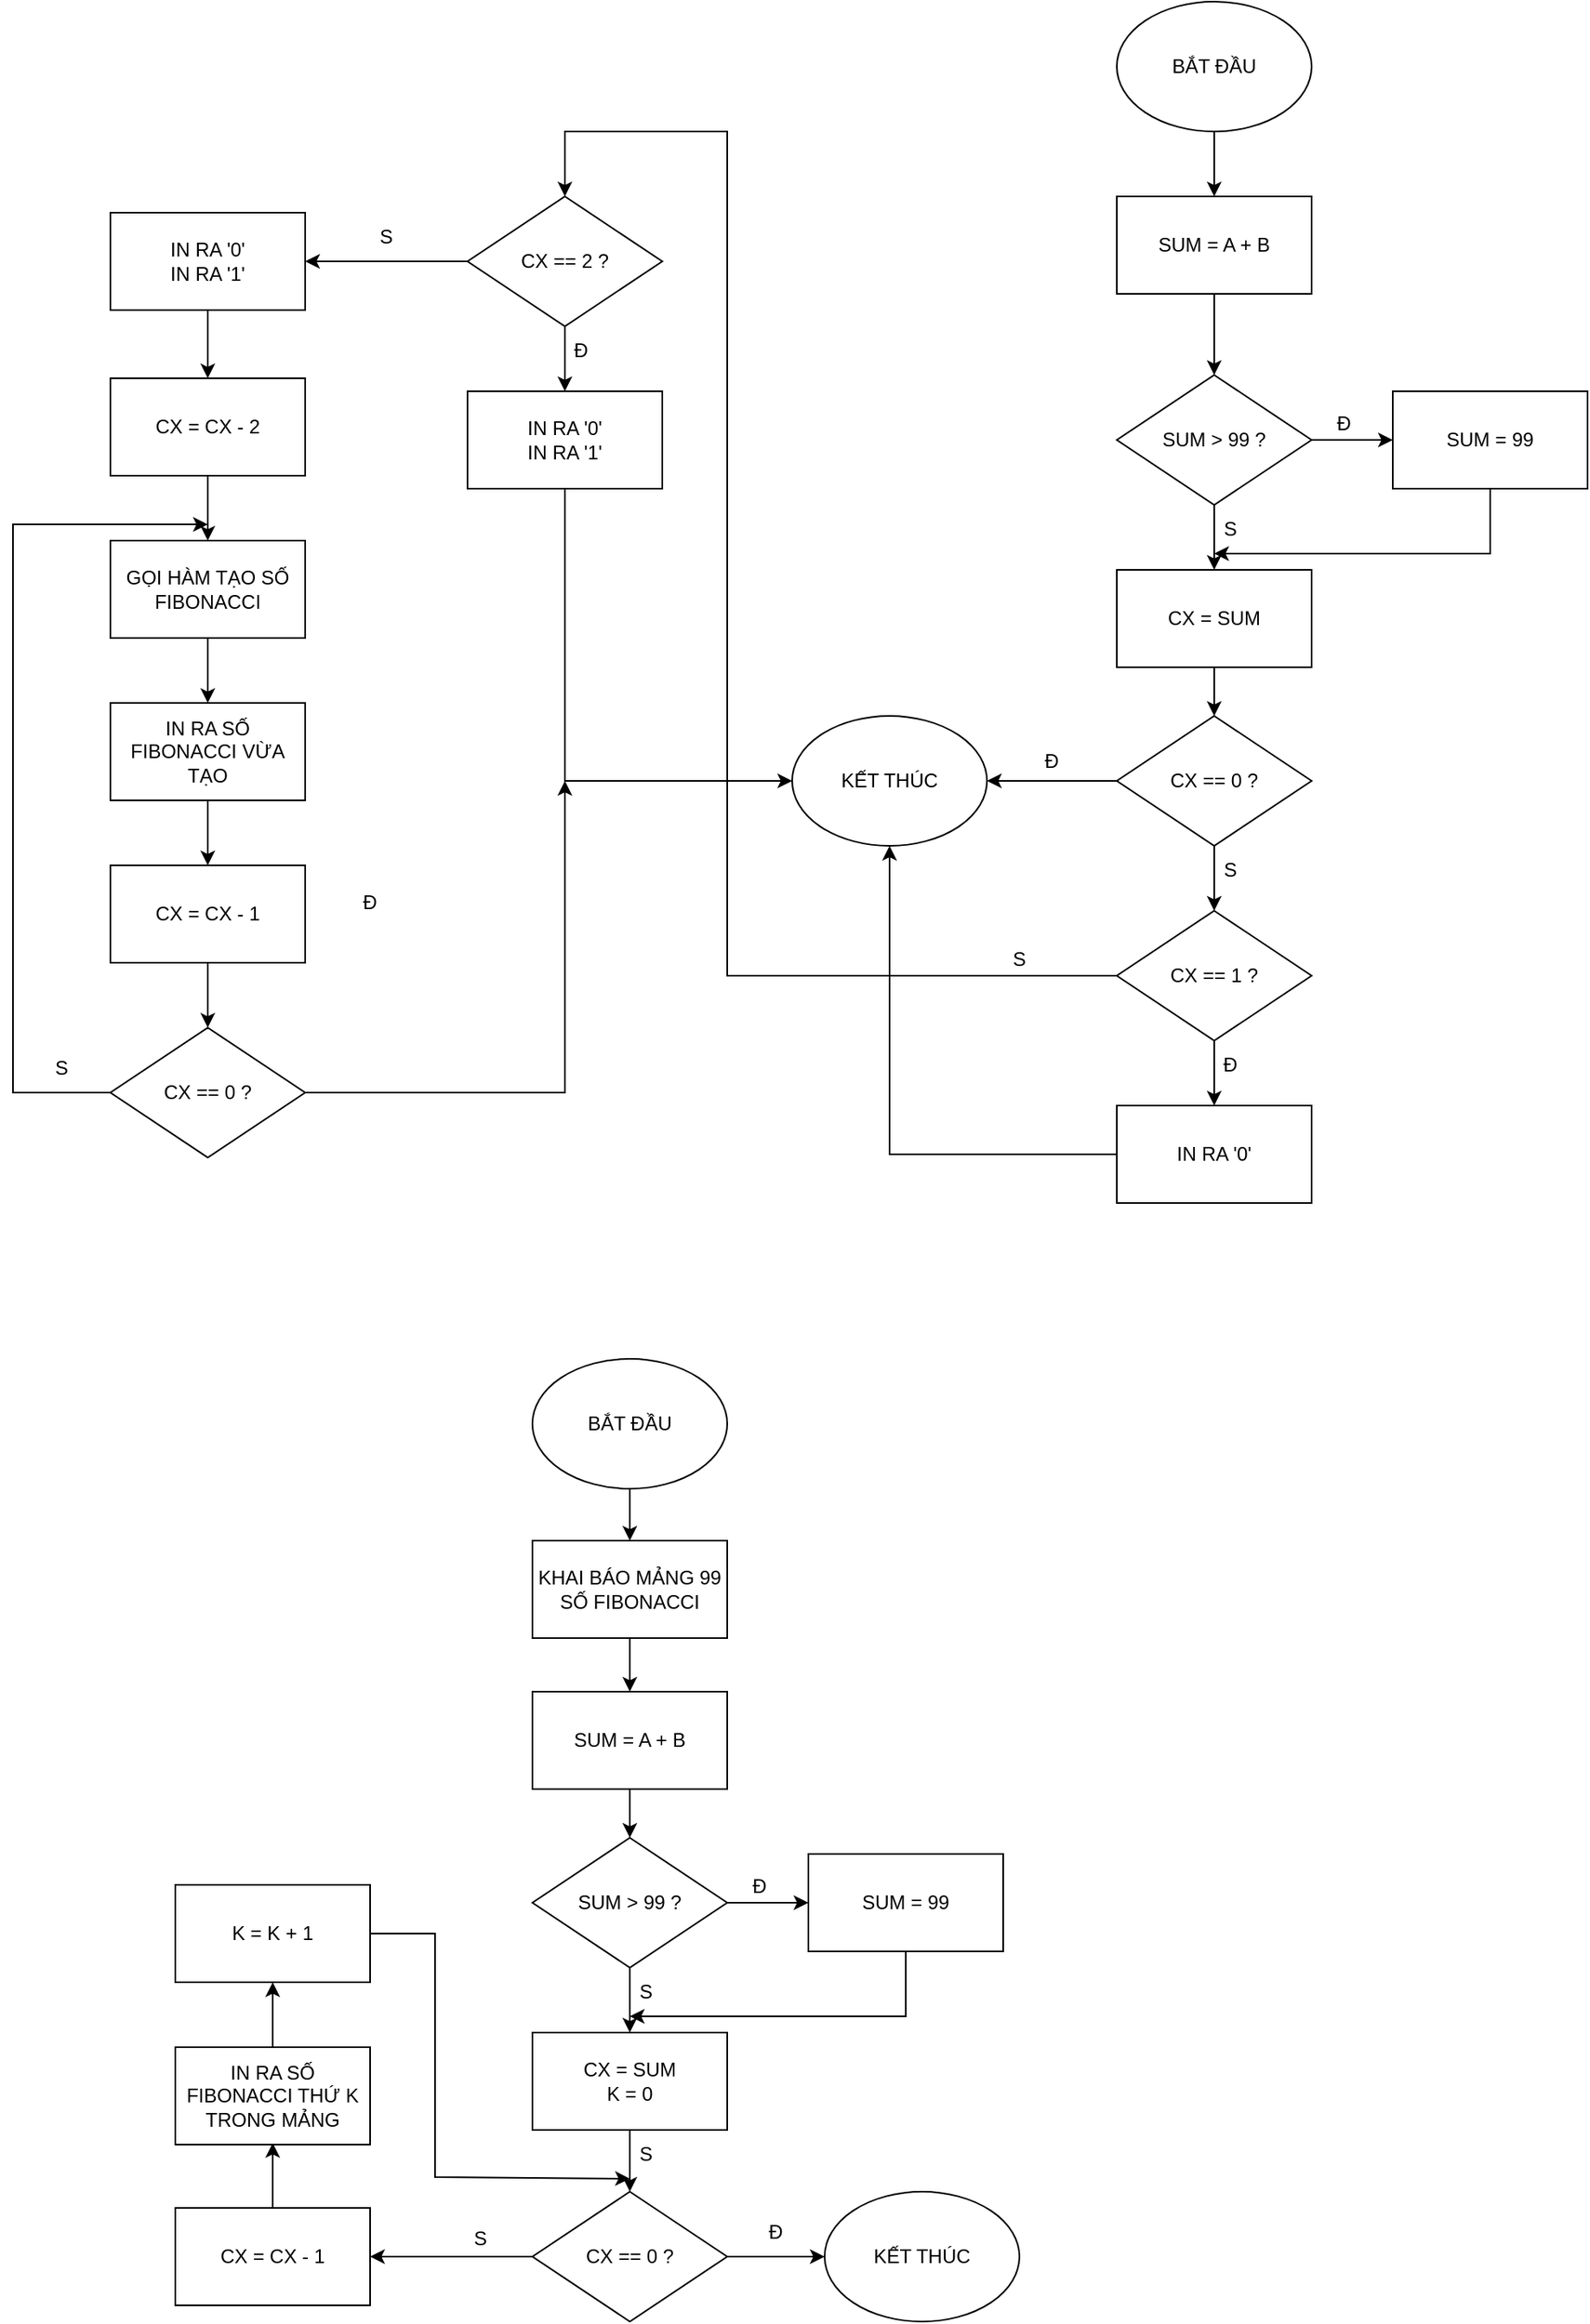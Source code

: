 <mxfile version="21.3.8" type="device">
  <diagram name="Page-1" id="SVi5FShMbRa7AyqZs3OI">
    <mxGraphModel dx="1802" dy="588" grid="0" gridSize="10" guides="1" tooltips="1" connect="1" arrows="1" fold="1" page="0" pageScale="1" pageWidth="850" pageHeight="1100" math="0" shadow="0">
      <root>
        <mxCell id="0" />
        <mxCell id="1" parent="0" />
        <mxCell id="hDQDMkJHSNXNfuazcBaG-10" value="" style="edgeStyle=orthogonalEdgeStyle;rounded=0;orthogonalLoop=1;jettySize=auto;html=1;" edge="1" parent="1" source="hDQDMkJHSNXNfuazcBaG-1" target="hDQDMkJHSNXNfuazcBaG-2">
          <mxGeometry relative="1" as="geometry" />
        </mxCell>
        <mxCell id="hDQDMkJHSNXNfuazcBaG-1" value="BẮT ĐẦU" style="ellipse;whiteSpace=wrap;html=1;" vertex="1" parent="1">
          <mxGeometry x="340" y="40" width="120" height="80" as="geometry" />
        </mxCell>
        <mxCell id="hDQDMkJHSNXNfuazcBaG-9" value="" style="edgeStyle=orthogonalEdgeStyle;rounded=0;orthogonalLoop=1;jettySize=auto;html=1;" edge="1" parent="1" source="hDQDMkJHSNXNfuazcBaG-2" target="hDQDMkJHSNXNfuazcBaG-3">
          <mxGeometry relative="1" as="geometry" />
        </mxCell>
        <mxCell id="hDQDMkJHSNXNfuazcBaG-2" value="SUM = A + B" style="rounded=0;whiteSpace=wrap;html=1;" vertex="1" parent="1">
          <mxGeometry x="340" y="160" width="120" height="60" as="geometry" />
        </mxCell>
        <mxCell id="hDQDMkJHSNXNfuazcBaG-7" value="" style="edgeStyle=orthogonalEdgeStyle;rounded=0;orthogonalLoop=1;jettySize=auto;html=1;" edge="1" parent="1" source="hDQDMkJHSNXNfuazcBaG-3" target="hDQDMkJHSNXNfuazcBaG-6">
          <mxGeometry relative="1" as="geometry" />
        </mxCell>
        <mxCell id="hDQDMkJHSNXNfuazcBaG-8" value="" style="edgeStyle=orthogonalEdgeStyle;rounded=0;orthogonalLoop=1;jettySize=auto;html=1;" edge="1" parent="1" source="hDQDMkJHSNXNfuazcBaG-3" target="hDQDMkJHSNXNfuazcBaG-4">
          <mxGeometry relative="1" as="geometry" />
        </mxCell>
        <mxCell id="hDQDMkJHSNXNfuazcBaG-3" value="SUM &amp;gt; 99 ?" style="rhombus;whiteSpace=wrap;html=1;" vertex="1" parent="1">
          <mxGeometry x="340" y="270" width="120" height="80" as="geometry" />
        </mxCell>
        <mxCell id="hDQDMkJHSNXNfuazcBaG-19" value="" style="edgeStyle=orthogonalEdgeStyle;rounded=0;orthogonalLoop=1;jettySize=auto;html=1;" edge="1" parent="1" source="hDQDMkJHSNXNfuazcBaG-4" target="hDQDMkJHSNXNfuazcBaG-5">
          <mxGeometry relative="1" as="geometry" />
        </mxCell>
        <mxCell id="hDQDMkJHSNXNfuazcBaG-4" value="CX = SUM" style="rounded=0;whiteSpace=wrap;html=1;" vertex="1" parent="1">
          <mxGeometry x="340" y="390" width="120" height="60" as="geometry" />
        </mxCell>
        <mxCell id="hDQDMkJHSNXNfuazcBaG-20" value="" style="edgeStyle=orthogonalEdgeStyle;rounded=0;orthogonalLoop=1;jettySize=auto;html=1;" edge="1" parent="1" source="hDQDMkJHSNXNfuazcBaG-5" target="hDQDMkJHSNXNfuazcBaG-12">
          <mxGeometry relative="1" as="geometry" />
        </mxCell>
        <mxCell id="hDQDMkJHSNXNfuazcBaG-21" value="" style="edgeStyle=orthogonalEdgeStyle;rounded=0;orthogonalLoop=1;jettySize=auto;html=1;" edge="1" parent="1" source="hDQDMkJHSNXNfuazcBaG-5" target="hDQDMkJHSNXNfuazcBaG-14">
          <mxGeometry relative="1" as="geometry" />
        </mxCell>
        <mxCell id="hDQDMkJHSNXNfuazcBaG-5" value="CX == 0 ?" style="rhombus;whiteSpace=wrap;html=1;" vertex="1" parent="1">
          <mxGeometry x="340" y="480" width="120" height="80" as="geometry" />
        </mxCell>
        <mxCell id="hDQDMkJHSNXNfuazcBaG-6" value="SUM = 99" style="rounded=0;whiteSpace=wrap;html=1;" vertex="1" parent="1">
          <mxGeometry x="510" y="280" width="120" height="60" as="geometry" />
        </mxCell>
        <mxCell id="hDQDMkJHSNXNfuazcBaG-11" value="" style="endArrow=classic;html=1;rounded=0;exitX=0.5;exitY=1;exitDx=0;exitDy=0;" edge="1" parent="1" source="hDQDMkJHSNXNfuazcBaG-6">
          <mxGeometry width="50" height="50" relative="1" as="geometry">
            <mxPoint x="400" y="310" as="sourcePoint" />
            <mxPoint x="400" y="380" as="targetPoint" />
            <Array as="points">
              <mxPoint x="570" y="380" />
            </Array>
          </mxGeometry>
        </mxCell>
        <mxCell id="hDQDMkJHSNXNfuazcBaG-12" value="KẾT THÚC" style="ellipse;whiteSpace=wrap;html=1;" vertex="1" parent="1">
          <mxGeometry x="140" y="480" width="120" height="80" as="geometry" />
        </mxCell>
        <mxCell id="hDQDMkJHSNXNfuazcBaG-22" value="" style="edgeStyle=orthogonalEdgeStyle;rounded=0;orthogonalLoop=1;jettySize=auto;html=1;" edge="1" parent="1" source="hDQDMkJHSNXNfuazcBaG-14" target="hDQDMkJHSNXNfuazcBaG-15">
          <mxGeometry relative="1" as="geometry" />
        </mxCell>
        <mxCell id="hDQDMkJHSNXNfuazcBaG-14" value="CX == 1 ?" style="rhombus;whiteSpace=wrap;html=1;" vertex="1" parent="1">
          <mxGeometry x="340" y="600" width="120" height="80" as="geometry" />
        </mxCell>
        <mxCell id="hDQDMkJHSNXNfuazcBaG-15" value="IN RA &#39;0&#39;" style="rounded=0;whiteSpace=wrap;html=1;" vertex="1" parent="1">
          <mxGeometry x="340" y="720" width="120" height="60" as="geometry" />
        </mxCell>
        <mxCell id="hDQDMkJHSNXNfuazcBaG-24" value="" style="edgeStyle=orthogonalEdgeStyle;rounded=0;orthogonalLoop=1;jettySize=auto;html=1;" edge="1" parent="1" source="hDQDMkJHSNXNfuazcBaG-17" target="hDQDMkJHSNXNfuazcBaG-18">
          <mxGeometry relative="1" as="geometry" />
        </mxCell>
        <mxCell id="hDQDMkJHSNXNfuazcBaG-55" value="" style="edgeStyle=orthogonalEdgeStyle;rounded=0;orthogonalLoop=1;jettySize=auto;html=1;" edge="1" parent="1" source="hDQDMkJHSNXNfuazcBaG-17" target="hDQDMkJHSNXNfuazcBaG-53">
          <mxGeometry relative="1" as="geometry" />
        </mxCell>
        <mxCell id="hDQDMkJHSNXNfuazcBaG-17" value="CX == 2 ?" style="rhombus;whiteSpace=wrap;html=1;" vertex="1" parent="1">
          <mxGeometry x="-60" y="160" width="120" height="80" as="geometry" />
        </mxCell>
        <mxCell id="hDQDMkJHSNXNfuazcBaG-18" value="IN RA &#39;0&#39;&lt;br&gt;IN RA &#39;1&#39;" style="rounded=0;whiteSpace=wrap;html=1;" vertex="1" parent="1">
          <mxGeometry x="-60" y="280" width="120" height="60" as="geometry" />
        </mxCell>
        <mxCell id="hDQDMkJHSNXNfuazcBaG-25" value="" style="endArrow=classic;html=1;rounded=0;exitX=0;exitY=0.5;exitDx=0;exitDy=0;entryX=0.5;entryY=0;entryDx=0;entryDy=0;" edge="1" parent="1" source="hDQDMkJHSNXNfuazcBaG-14" target="hDQDMkJHSNXNfuazcBaG-17">
          <mxGeometry width="50" height="50" relative="1" as="geometry">
            <mxPoint x="400" y="560" as="sourcePoint" />
            <mxPoint x="270" y="750" as="targetPoint" />
            <Array as="points">
              <mxPoint x="270" y="640" />
              <mxPoint x="100" y="640" />
              <mxPoint x="100" y="120" />
              <mxPoint y="120" />
            </Array>
          </mxGeometry>
        </mxCell>
        <mxCell id="hDQDMkJHSNXNfuazcBaG-26" value="" style="endArrow=classic;html=1;rounded=0;exitX=0;exitY=0.5;exitDx=0;exitDy=0;entryX=0.5;entryY=1;entryDx=0;entryDy=0;" edge="1" parent="1" source="hDQDMkJHSNXNfuazcBaG-15" target="hDQDMkJHSNXNfuazcBaG-12">
          <mxGeometry width="50" height="50" relative="1" as="geometry">
            <mxPoint x="400" y="560" as="sourcePoint" />
            <mxPoint x="450" y="510" as="targetPoint" />
            <Array as="points">
              <mxPoint x="200" y="750" />
            </Array>
          </mxGeometry>
        </mxCell>
        <mxCell id="hDQDMkJHSNXNfuazcBaG-27" value="" style="endArrow=classic;html=1;rounded=0;exitX=0.5;exitY=1;exitDx=0;exitDy=0;entryX=0;entryY=0.5;entryDx=0;entryDy=0;" edge="1" parent="1" source="hDQDMkJHSNXNfuazcBaG-18" target="hDQDMkJHSNXNfuazcBaG-12">
          <mxGeometry width="50" height="50" relative="1" as="geometry">
            <mxPoint x="400" y="270" as="sourcePoint" />
            <mxPoint y="520.8" as="targetPoint" />
            <Array as="points">
              <mxPoint y="520" />
            </Array>
          </mxGeometry>
        </mxCell>
        <mxCell id="hDQDMkJHSNXNfuazcBaG-37" value="" style="edgeStyle=orthogonalEdgeStyle;rounded=0;orthogonalLoop=1;jettySize=auto;html=1;" edge="1" parent="1" source="hDQDMkJHSNXNfuazcBaG-28" target="hDQDMkJHSNXNfuazcBaG-29">
          <mxGeometry relative="1" as="geometry" />
        </mxCell>
        <mxCell id="hDQDMkJHSNXNfuazcBaG-28" value="GỌI HÀM TẠO SỐ FIBONACCI" style="rounded=0;whiteSpace=wrap;html=1;" vertex="1" parent="1">
          <mxGeometry x="-280" y="372" width="120" height="60" as="geometry" />
        </mxCell>
        <mxCell id="hDQDMkJHSNXNfuazcBaG-38" value="" style="edgeStyle=orthogonalEdgeStyle;rounded=0;orthogonalLoop=1;jettySize=auto;html=1;" edge="1" parent="1" source="hDQDMkJHSNXNfuazcBaG-29" target="hDQDMkJHSNXNfuazcBaG-34">
          <mxGeometry relative="1" as="geometry" />
        </mxCell>
        <mxCell id="hDQDMkJHSNXNfuazcBaG-29" value="IN RA SỐ FIBONACCI VỪA TẠO" style="rounded=0;whiteSpace=wrap;html=1;" vertex="1" parent="1">
          <mxGeometry x="-280" y="472" width="120" height="60" as="geometry" />
        </mxCell>
        <mxCell id="hDQDMkJHSNXNfuazcBaG-30" value="CX == 0 ?" style="rhombus;whiteSpace=wrap;html=1;" vertex="1" parent="1">
          <mxGeometry x="-280" y="672" width="120" height="80" as="geometry" />
        </mxCell>
        <mxCell id="hDQDMkJHSNXNfuazcBaG-36" value="" style="edgeStyle=orthogonalEdgeStyle;rounded=0;orthogonalLoop=1;jettySize=auto;html=1;" edge="1" parent="1" source="hDQDMkJHSNXNfuazcBaG-31" target="hDQDMkJHSNXNfuazcBaG-28">
          <mxGeometry relative="1" as="geometry" />
        </mxCell>
        <mxCell id="hDQDMkJHSNXNfuazcBaG-31" value="CX = CX - 2" style="rounded=0;whiteSpace=wrap;html=1;" vertex="1" parent="1">
          <mxGeometry x="-280" y="272" width="120" height="60" as="geometry" />
        </mxCell>
        <mxCell id="hDQDMkJHSNXNfuazcBaG-39" value="" style="edgeStyle=orthogonalEdgeStyle;rounded=0;orthogonalLoop=1;jettySize=auto;html=1;" edge="1" parent="1" source="hDQDMkJHSNXNfuazcBaG-34" target="hDQDMkJHSNXNfuazcBaG-30">
          <mxGeometry relative="1" as="geometry" />
        </mxCell>
        <mxCell id="hDQDMkJHSNXNfuazcBaG-34" value="CX = CX - 1" style="rounded=0;whiteSpace=wrap;html=1;" vertex="1" parent="1">
          <mxGeometry x="-280" y="572" width="120" height="60" as="geometry" />
        </mxCell>
        <mxCell id="hDQDMkJHSNXNfuazcBaG-40" value="" style="endArrow=classic;html=1;rounded=0;exitX=0;exitY=0.5;exitDx=0;exitDy=0;" edge="1" parent="1" source="hDQDMkJHSNXNfuazcBaG-30">
          <mxGeometry width="50" height="50" relative="1" as="geometry">
            <mxPoint x="-170" y="522" as="sourcePoint" />
            <mxPoint x="-220" y="362" as="targetPoint" />
            <Array as="points">
              <mxPoint x="-340" y="712" />
              <mxPoint x="-340" y="362" />
            </Array>
          </mxGeometry>
        </mxCell>
        <mxCell id="hDQDMkJHSNXNfuazcBaG-41" value="" style="endArrow=classic;html=1;rounded=0;exitX=1;exitY=0.5;exitDx=0;exitDy=0;" edge="1" parent="1" source="hDQDMkJHSNXNfuazcBaG-30">
          <mxGeometry width="50" height="50" relative="1" as="geometry">
            <mxPoint x="-170" y="420" as="sourcePoint" />
            <mxPoint y="520" as="targetPoint" />
            <Array as="points">
              <mxPoint y="712" />
              <mxPoint y="610" />
            </Array>
          </mxGeometry>
        </mxCell>
        <mxCell id="hDQDMkJHSNXNfuazcBaG-42" value="S" style="text;html=1;strokeColor=none;fillColor=none;align=center;verticalAlign=middle;whiteSpace=wrap;rounded=0;" vertex="1" parent="1">
          <mxGeometry x="-140" y="170" width="60" height="30" as="geometry" />
        </mxCell>
        <mxCell id="hDQDMkJHSNXNfuazcBaG-43" value="Đ" style="text;html=1;strokeColor=none;fillColor=none;align=center;verticalAlign=middle;whiteSpace=wrap;rounded=0;" vertex="1" parent="1">
          <mxGeometry x="-20" y="240" width="60" height="30" as="geometry" />
        </mxCell>
        <mxCell id="hDQDMkJHSNXNfuazcBaG-44" value="Đ" style="text;html=1;strokeColor=none;fillColor=none;align=center;verticalAlign=middle;whiteSpace=wrap;rounded=0;" vertex="1" parent="1">
          <mxGeometry x="-150" y="580" width="60" height="30" as="geometry" />
        </mxCell>
        <mxCell id="hDQDMkJHSNXNfuazcBaG-45" value="S" style="text;html=1;strokeColor=none;fillColor=none;align=center;verticalAlign=middle;whiteSpace=wrap;rounded=0;" vertex="1" parent="1">
          <mxGeometry x="-340" y="682" width="60" height="30" as="geometry" />
        </mxCell>
        <mxCell id="hDQDMkJHSNXNfuazcBaG-46" value="S" style="text;html=1;strokeColor=none;fillColor=none;align=center;verticalAlign=middle;whiteSpace=wrap;rounded=0;" vertex="1" parent="1">
          <mxGeometry x="390" y="350" width="40" height="30" as="geometry" />
        </mxCell>
        <mxCell id="hDQDMkJHSNXNfuazcBaG-47" value="Đ" style="text;html=1;strokeColor=none;fillColor=none;align=center;verticalAlign=middle;whiteSpace=wrap;rounded=0;" vertex="1" parent="1">
          <mxGeometry x="450" y="285" width="60" height="30" as="geometry" />
        </mxCell>
        <mxCell id="hDQDMkJHSNXNfuazcBaG-48" value="S" style="text;html=1;strokeColor=none;fillColor=none;align=center;verticalAlign=middle;whiteSpace=wrap;rounded=0;" vertex="1" parent="1">
          <mxGeometry x="380" y="560" width="60" height="30" as="geometry" />
        </mxCell>
        <mxCell id="hDQDMkJHSNXNfuazcBaG-49" value="Đ" style="text;html=1;strokeColor=none;fillColor=none;align=center;verticalAlign=middle;whiteSpace=wrap;rounded=0;" vertex="1" parent="1">
          <mxGeometry x="270" y="500" width="60" height="15" as="geometry" />
        </mxCell>
        <mxCell id="hDQDMkJHSNXNfuazcBaG-50" value="S" style="text;html=1;strokeColor=none;fillColor=none;align=center;verticalAlign=middle;whiteSpace=wrap;rounded=0;" vertex="1" parent="1">
          <mxGeometry x="250" y="620" width="60" height="20" as="geometry" />
        </mxCell>
        <mxCell id="hDQDMkJHSNXNfuazcBaG-51" value="Đ" style="text;html=1;strokeColor=none;fillColor=none;align=center;verticalAlign=middle;whiteSpace=wrap;rounded=0;" vertex="1" parent="1">
          <mxGeometry x="380" y="680" width="60" height="30" as="geometry" />
        </mxCell>
        <mxCell id="hDQDMkJHSNXNfuazcBaG-56" value="" style="edgeStyle=orthogonalEdgeStyle;rounded=0;orthogonalLoop=1;jettySize=auto;html=1;" edge="1" parent="1" source="hDQDMkJHSNXNfuazcBaG-53" target="hDQDMkJHSNXNfuazcBaG-31">
          <mxGeometry relative="1" as="geometry" />
        </mxCell>
        <mxCell id="hDQDMkJHSNXNfuazcBaG-53" value="IN RA &#39;0&#39;&lt;br&gt;IN RA &#39;1&#39;" style="rounded=0;whiteSpace=wrap;html=1;" vertex="1" parent="1">
          <mxGeometry x="-280" y="170" width="120" height="60" as="geometry" />
        </mxCell>
        <mxCell id="hDQDMkJHSNXNfuazcBaG-72" value="" style="edgeStyle=orthogonalEdgeStyle;rounded=0;orthogonalLoop=1;jettySize=auto;html=1;" edge="1" parent="1" source="hDQDMkJHSNXNfuazcBaG-59" target="hDQDMkJHSNXNfuazcBaG-71">
          <mxGeometry relative="1" as="geometry" />
        </mxCell>
        <mxCell id="hDQDMkJHSNXNfuazcBaG-59" value="BẮT ĐẦU" style="ellipse;whiteSpace=wrap;html=1;" vertex="1" parent="1">
          <mxGeometry x="-20" y="876" width="120" height="80" as="geometry" />
        </mxCell>
        <mxCell id="hDQDMkJHSNXNfuazcBaG-60" value="" style="edgeStyle=orthogonalEdgeStyle;rounded=0;orthogonalLoop=1;jettySize=auto;html=1;" edge="1" parent="1" source="hDQDMkJHSNXNfuazcBaG-61" target="hDQDMkJHSNXNfuazcBaG-64">
          <mxGeometry relative="1" as="geometry" />
        </mxCell>
        <mxCell id="hDQDMkJHSNXNfuazcBaG-61" value="SUM = A + B" style="rounded=0;whiteSpace=wrap;html=1;" vertex="1" parent="1">
          <mxGeometry x="-20" y="1081" width="120" height="60" as="geometry" />
        </mxCell>
        <mxCell id="hDQDMkJHSNXNfuazcBaG-62" value="" style="edgeStyle=orthogonalEdgeStyle;rounded=0;orthogonalLoop=1;jettySize=auto;html=1;" edge="1" parent="1" source="hDQDMkJHSNXNfuazcBaG-64" target="hDQDMkJHSNXNfuazcBaG-66">
          <mxGeometry relative="1" as="geometry" />
        </mxCell>
        <mxCell id="hDQDMkJHSNXNfuazcBaG-63" value="" style="edgeStyle=orthogonalEdgeStyle;rounded=0;orthogonalLoop=1;jettySize=auto;html=1;" edge="1" parent="1" source="hDQDMkJHSNXNfuazcBaG-64" target="hDQDMkJHSNXNfuazcBaG-65">
          <mxGeometry relative="1" as="geometry" />
        </mxCell>
        <mxCell id="hDQDMkJHSNXNfuazcBaG-64" value="SUM &amp;gt; 99 ?" style="rhombus;whiteSpace=wrap;html=1;" vertex="1" parent="1">
          <mxGeometry x="-20" y="1171" width="120" height="80" as="geometry" />
        </mxCell>
        <mxCell id="hDQDMkJHSNXNfuazcBaG-76" value="" style="edgeStyle=orthogonalEdgeStyle;rounded=0;orthogonalLoop=1;jettySize=auto;html=1;" edge="1" parent="1" source="hDQDMkJHSNXNfuazcBaG-65" target="hDQDMkJHSNXNfuazcBaG-74">
          <mxGeometry relative="1" as="geometry" />
        </mxCell>
        <mxCell id="hDQDMkJHSNXNfuazcBaG-65" value="CX = SUM&lt;br&gt;K = 0" style="rounded=0;whiteSpace=wrap;html=1;" vertex="1" parent="1">
          <mxGeometry x="-20" y="1291" width="120" height="60" as="geometry" />
        </mxCell>
        <mxCell id="hDQDMkJHSNXNfuazcBaG-66" value="SUM = 99" style="rounded=0;whiteSpace=wrap;html=1;" vertex="1" parent="1">
          <mxGeometry x="150" y="1181" width="120" height="60" as="geometry" />
        </mxCell>
        <mxCell id="hDQDMkJHSNXNfuazcBaG-67" value="" style="endArrow=classic;html=1;rounded=0;exitX=0.5;exitY=1;exitDx=0;exitDy=0;" edge="1" parent="1" source="hDQDMkJHSNXNfuazcBaG-66">
          <mxGeometry width="50" height="50" relative="1" as="geometry">
            <mxPoint x="40" y="1211" as="sourcePoint" />
            <mxPoint x="40" y="1281" as="targetPoint" />
            <Array as="points">
              <mxPoint x="210" y="1281" />
            </Array>
          </mxGeometry>
        </mxCell>
        <mxCell id="hDQDMkJHSNXNfuazcBaG-68" value="S" style="text;html=1;strokeColor=none;fillColor=none;align=center;verticalAlign=middle;whiteSpace=wrap;rounded=0;" vertex="1" parent="1">
          <mxGeometry x="30" y="1251" width="40" height="30" as="geometry" />
        </mxCell>
        <mxCell id="hDQDMkJHSNXNfuazcBaG-69" value="Đ" style="text;html=1;strokeColor=none;fillColor=none;align=center;verticalAlign=middle;whiteSpace=wrap;rounded=0;" vertex="1" parent="1">
          <mxGeometry x="90" y="1186" width="60" height="30" as="geometry" />
        </mxCell>
        <mxCell id="hDQDMkJHSNXNfuazcBaG-73" value="" style="edgeStyle=orthogonalEdgeStyle;rounded=0;orthogonalLoop=1;jettySize=auto;html=1;" edge="1" parent="1" source="hDQDMkJHSNXNfuazcBaG-71" target="hDQDMkJHSNXNfuazcBaG-61">
          <mxGeometry relative="1" as="geometry" />
        </mxCell>
        <mxCell id="hDQDMkJHSNXNfuazcBaG-71" value="KHAI BÁO MẢNG 99 SỐ FIBONACCI" style="rounded=0;whiteSpace=wrap;html=1;" vertex="1" parent="1">
          <mxGeometry x="-20" y="988" width="120" height="60" as="geometry" />
        </mxCell>
        <mxCell id="hDQDMkJHSNXNfuazcBaG-77" value="" style="edgeStyle=orthogonalEdgeStyle;rounded=0;orthogonalLoop=1;jettySize=auto;html=1;" edge="1" parent="1" source="hDQDMkJHSNXNfuazcBaG-74" target="hDQDMkJHSNXNfuazcBaG-75">
          <mxGeometry relative="1" as="geometry" />
        </mxCell>
        <mxCell id="hDQDMkJHSNXNfuazcBaG-80" value="" style="edgeStyle=orthogonalEdgeStyle;rounded=0;orthogonalLoop=1;jettySize=auto;html=1;" edge="1" parent="1" source="hDQDMkJHSNXNfuazcBaG-74" target="hDQDMkJHSNXNfuazcBaG-78">
          <mxGeometry relative="1" as="geometry" />
        </mxCell>
        <mxCell id="hDQDMkJHSNXNfuazcBaG-74" value="CX == 0 ?" style="rhombus;whiteSpace=wrap;html=1;" vertex="1" parent="1">
          <mxGeometry x="-20" y="1389" width="120" height="80" as="geometry" />
        </mxCell>
        <mxCell id="hDQDMkJHSNXNfuazcBaG-75" value="KẾT THÚC" style="ellipse;whiteSpace=wrap;html=1;" vertex="1" parent="1">
          <mxGeometry x="160" y="1389" width="120" height="80" as="geometry" />
        </mxCell>
        <mxCell id="hDQDMkJHSNXNfuazcBaG-81" value="" style="edgeStyle=orthogonalEdgeStyle;rounded=0;orthogonalLoop=1;jettySize=auto;html=1;" edge="1" parent="1" source="hDQDMkJHSNXNfuazcBaG-78">
          <mxGeometry relative="1" as="geometry">
            <mxPoint x="-180" y="1359" as="targetPoint" />
          </mxGeometry>
        </mxCell>
        <mxCell id="hDQDMkJHSNXNfuazcBaG-78" value="CX = CX - 1" style="rounded=0;whiteSpace=wrap;html=1;" vertex="1" parent="1">
          <mxGeometry x="-240" y="1399" width="120" height="60" as="geometry" />
        </mxCell>
        <mxCell id="hDQDMkJHSNXNfuazcBaG-84" value="Đ" style="text;html=1;strokeColor=none;fillColor=none;align=center;verticalAlign=middle;whiteSpace=wrap;rounded=0;" vertex="1" parent="1">
          <mxGeometry x="100" y="1399" width="60" height="30" as="geometry" />
        </mxCell>
        <mxCell id="hDQDMkJHSNXNfuazcBaG-85" value="S" style="text;html=1;strokeColor=none;fillColor=none;align=center;verticalAlign=middle;whiteSpace=wrap;rounded=0;" vertex="1" parent="1">
          <mxGeometry x="30" y="1351" width="40" height="30" as="geometry" />
        </mxCell>
        <mxCell id="hDQDMkJHSNXNfuazcBaG-88" value="" style="edgeStyle=orthogonalEdgeStyle;rounded=0;orthogonalLoop=1;jettySize=auto;html=1;" edge="1" parent="1" source="hDQDMkJHSNXNfuazcBaG-86" target="hDQDMkJHSNXNfuazcBaG-87">
          <mxGeometry relative="1" as="geometry" />
        </mxCell>
        <mxCell id="hDQDMkJHSNXNfuazcBaG-86" value="IN RA SỐ FIBONACCI THỨ K TRONG MẢNG" style="rounded=0;whiteSpace=wrap;html=1;" vertex="1" parent="1">
          <mxGeometry x="-240" y="1300" width="120" height="60" as="geometry" />
        </mxCell>
        <mxCell id="hDQDMkJHSNXNfuazcBaG-87" value="K = K + 1" style="rounded=0;whiteSpace=wrap;html=1;" vertex="1" parent="1">
          <mxGeometry x="-240" y="1200" width="120" height="60" as="geometry" />
        </mxCell>
        <mxCell id="hDQDMkJHSNXNfuazcBaG-89" value="" style="endArrow=classic;html=1;rounded=0;exitX=1;exitY=0.5;exitDx=0;exitDy=0;entryX=0.25;entryY=1;entryDx=0;entryDy=0;" edge="1" parent="1" source="hDQDMkJHSNXNfuazcBaG-87" target="hDQDMkJHSNXNfuazcBaG-85">
          <mxGeometry width="50" height="50" relative="1" as="geometry">
            <mxPoint x="180" y="1200" as="sourcePoint" />
            <mxPoint x="230" y="1150" as="targetPoint" />
            <Array as="points">
              <mxPoint x="-80" y="1230" />
              <mxPoint x="-80" y="1380" />
            </Array>
          </mxGeometry>
        </mxCell>
        <mxCell id="hDQDMkJHSNXNfuazcBaG-90" value="S" style="text;html=1;strokeColor=none;fillColor=none;align=center;verticalAlign=middle;whiteSpace=wrap;rounded=0;" vertex="1" parent="1">
          <mxGeometry x="-72" y="1403" width="40" height="30" as="geometry" />
        </mxCell>
      </root>
    </mxGraphModel>
  </diagram>
</mxfile>
